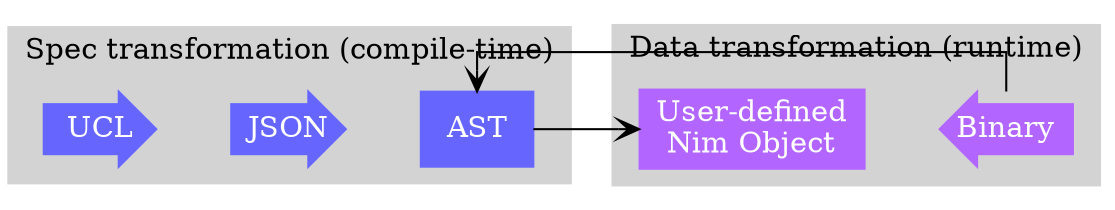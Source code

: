 digraph G {
  rankdir="LR"
  splines=ortho;
  node [shape=box];

  ucl  [label="UCL" fontcolor=white color="#6666ff" fillcolor="#6666ff"
        style=filled shape=rarrow]
  json [label="JSON" fontcolor=white color="#6666ff" fillcolor="#6666ff"
        style=filled shape=rarrow]
  ast  [label="AST" fontcolor=white color="#6666ff" fillcolor="#6666ff"
        style=filled]
  obj  [label="User-defined\nNim Object" fontcolor=white color="#b266ff"
        fillcolor="#b266ff" style=filled]
  bin  [label="Binary" fontcolor=white color="#b266ff" fillcolor="#b266ff"
        style=filled shape=larrow]

  ucl  -> json [style=invis];
  json -> ast  [style=invis];
  ast  -> obj  [arrowhead=vee];
  obj  -> bin  [style=invis];
  bin  -> ast  [arrowhead=vee constraint=false];

  subgraph cluster_ct {
    ucl json ast;

    label="Spec transformation (compile-time)";
    style=filled;
    color=lightgrey;
  }

  subgraph cluster_rt {
    obj bin;

    label="Data transformation (runtime)";
    style=filled;
    color=lightgrey;
  }
}
